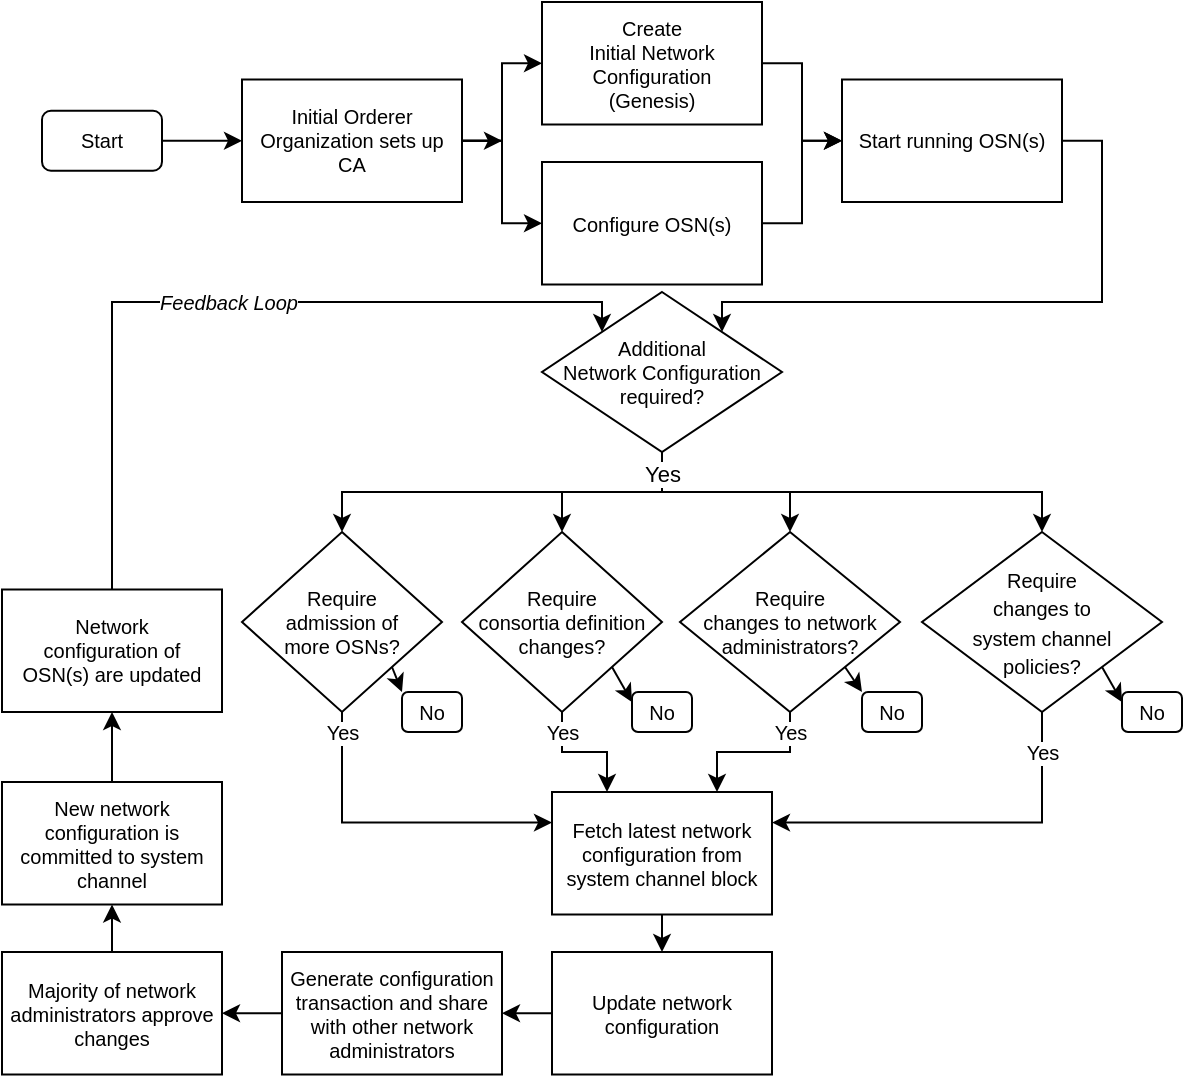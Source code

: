 <mxfile version="14.4.0" type="device"><diagram id="m3txnWhLLRiwgdK8caON" name="Page-1"><mxGraphModel dx="1422" dy="726" grid="1" gridSize="10" guides="1" tooltips="1" connect="1" arrows="1" fold="1" page="1" pageScale="1" pageWidth="827" pageHeight="1169" math="0" shadow="0"><root><mxCell id="0"/><mxCell id="1" parent="0"/><mxCell id="d6lhfHwBsDfTBOksciJi-7" style="edgeStyle=orthogonalEdgeStyle;rounded=0;orthogonalLoop=1;jettySize=auto;html=1;exitX=1;exitY=0.5;exitDx=0;exitDy=0;entryX=0;entryY=0.5;entryDx=0;entryDy=0;" edge="1" parent="1" source="d6lhfHwBsDfTBOksciJi-1" target="d6lhfHwBsDfTBOksciJi-2"><mxGeometry relative="1" as="geometry"/></mxCell><mxCell id="d6lhfHwBsDfTBOksciJi-1" value="Start" style="rounded=1;whiteSpace=wrap;html=1;fontSize=10;" vertex="1" parent="1"><mxGeometry x="40" y="74.38" width="60" height="30" as="geometry"/></mxCell><mxCell id="d6lhfHwBsDfTBOksciJi-11" style="edgeStyle=orthogonalEdgeStyle;rounded=0;orthogonalLoop=1;jettySize=auto;html=1;exitX=1;exitY=0.5;exitDx=0;exitDy=0;entryX=0;entryY=0.5;entryDx=0;entryDy=0;" edge="1" parent="1" source="d6lhfHwBsDfTBOksciJi-2" target="d6lhfHwBsDfTBOksciJi-10"><mxGeometry relative="1" as="geometry"/></mxCell><mxCell id="d6lhfHwBsDfTBOksciJi-16" style="edgeStyle=orthogonalEdgeStyle;rounded=0;orthogonalLoop=1;jettySize=auto;html=1;exitX=1;exitY=0.5;exitDx=0;exitDy=0;entryX=0;entryY=0.5;entryDx=0;entryDy=0;" edge="1" parent="1" source="d6lhfHwBsDfTBOksciJi-2" target="d6lhfHwBsDfTBOksciJi-12"><mxGeometry relative="1" as="geometry"/></mxCell><mxCell id="d6lhfHwBsDfTBOksciJi-28" style="edgeStyle=orthogonalEdgeStyle;rounded=0;orthogonalLoop=1;jettySize=auto;html=1;exitX=1;exitY=0.5;exitDx=0;exitDy=0;" edge="1" parent="1" source="d6lhfHwBsDfTBOksciJi-2"><mxGeometry relative="1" as="geometry"><mxPoint x="270.0" y="89.172" as="targetPoint"/></mxGeometry></mxCell><mxCell id="d6lhfHwBsDfTBOksciJi-2" value="Initial Orderer Organization sets up CA" style="rounded=0;whiteSpace=wrap;html=1;fontSize=10;" vertex="1" parent="1"><mxGeometry x="140" y="58.75" width="110" height="61.25" as="geometry"/></mxCell><mxCell id="d6lhfHwBsDfTBOksciJi-54" value="Yes" style="edgeStyle=orthogonalEdgeStyle;rounded=0;orthogonalLoop=1;jettySize=auto;html=1;exitX=0.5;exitY=1;exitDx=0;exitDy=0;entryX=0.75;entryY=0;entryDx=0;entryDy=0;fontSize=10;" edge="1" parent="1" source="d6lhfHwBsDfTBOksciJi-9" target="d6lhfHwBsDfTBOksciJi-35"><mxGeometry x="-0.739" relative="1" as="geometry"><mxPoint as="offset"/></mxGeometry></mxCell><mxCell id="d6lhfHwBsDfTBOksciJi-64" style="edgeStyle=none;rounded=0;orthogonalLoop=1;jettySize=auto;html=1;exitX=1;exitY=1;exitDx=0;exitDy=0;entryX=0;entryY=0;entryDx=0;entryDy=0;fontSize=10;" edge="1" parent="1" source="d6lhfHwBsDfTBOksciJi-9" target="d6lhfHwBsDfTBOksciJi-63"><mxGeometry relative="1" as="geometry"/></mxCell><mxCell id="d6lhfHwBsDfTBOksciJi-9" value="Require&lt;br style=&quot;font-size: 10px;&quot;&gt;changes to network&lt;br style=&quot;font-size: 10px;&quot;&gt;administrators?" style="rhombus;whiteSpace=wrap;html=1;fontSize=10;" vertex="1" parent="1"><mxGeometry x="359" y="285" width="110" height="90" as="geometry"/></mxCell><mxCell id="d6lhfHwBsDfTBOksciJi-18" style="edgeStyle=orthogonalEdgeStyle;rounded=0;orthogonalLoop=1;jettySize=auto;html=1;exitX=1;exitY=0.5;exitDx=0;exitDy=0;entryX=0;entryY=0.5;entryDx=0;entryDy=0;" edge="1" parent="1" source="d6lhfHwBsDfTBOksciJi-10" target="d6lhfHwBsDfTBOksciJi-17"><mxGeometry relative="1" as="geometry"/></mxCell><mxCell id="d6lhfHwBsDfTBOksciJi-10" value="Create&lt;br style=&quot;font-size: 10px&quot;&gt;Initial Network&lt;br style=&quot;font-size: 10px&quot;&gt;Configuration&lt;br style=&quot;font-size: 10px&quot;&gt;(Genesis)" style="rounded=0;whiteSpace=wrap;html=1;fontSize=10;" vertex="1" parent="1"><mxGeometry x="290" y="20" width="110" height="61.25" as="geometry"/></mxCell><mxCell id="d6lhfHwBsDfTBOksciJi-19" style="edgeStyle=orthogonalEdgeStyle;rounded=0;orthogonalLoop=1;jettySize=auto;html=1;exitX=1;exitY=0.5;exitDx=0;exitDy=0;entryX=0;entryY=0.5;entryDx=0;entryDy=0;" edge="1" parent="1" source="d6lhfHwBsDfTBOksciJi-12" target="d6lhfHwBsDfTBOksciJi-17"><mxGeometry relative="1" as="geometry"/></mxCell><mxCell id="d6lhfHwBsDfTBOksciJi-12" value="Configure OSN(s)" style="rounded=0;whiteSpace=wrap;html=1;fontSize=10;" vertex="1" parent="1"><mxGeometry x="290" y="100" width="110" height="61.25" as="geometry"/></mxCell><mxCell id="d6lhfHwBsDfTBOksciJi-48" style="edgeStyle=orthogonalEdgeStyle;rounded=0;orthogonalLoop=1;jettySize=auto;html=1;exitX=1;exitY=0.5;exitDx=0;exitDy=0;entryX=1;entryY=0;entryDx=0;entryDy=0;fontSize=10;" edge="1" parent="1" source="d6lhfHwBsDfTBOksciJi-17" target="d6lhfHwBsDfTBOksciJi-29"><mxGeometry relative="1" as="geometry"><Array as="points"><mxPoint x="570" y="89"/><mxPoint x="570" y="170"/><mxPoint x="380" y="170"/></Array></mxGeometry></mxCell><mxCell id="d6lhfHwBsDfTBOksciJi-17" value="Start running OSN(s)" style="rounded=0;whiteSpace=wrap;html=1;fontSize=10;" vertex="1" parent="1"><mxGeometry x="440" y="58.75" width="110" height="61.25" as="geometry"/></mxCell><mxCell id="d6lhfHwBsDfTBOksciJi-31" style="edgeStyle=orthogonalEdgeStyle;rounded=0;orthogonalLoop=1;jettySize=auto;html=1;exitX=0.5;exitY=1;exitDx=0;exitDy=0;entryX=0.5;entryY=0;entryDx=0;entryDy=0;" edge="1" parent="1" source="d6lhfHwBsDfTBOksciJi-29" target="d6lhfHwBsDfTBOksciJi-9"><mxGeometry relative="1" as="geometry"/></mxCell><mxCell id="d6lhfHwBsDfTBOksciJi-52" style="edgeStyle=orthogonalEdgeStyle;rounded=0;orthogonalLoop=1;jettySize=auto;html=1;exitX=0.5;exitY=1;exitDx=0;exitDy=0;entryX=0.5;entryY=0;entryDx=0;entryDy=0;fontSize=10;" edge="1" parent="1" source="d6lhfHwBsDfTBOksciJi-29" target="d6lhfHwBsDfTBOksciJi-51"><mxGeometry relative="1" as="geometry"/></mxCell><mxCell id="d6lhfHwBsDfTBOksciJi-53" style="edgeStyle=orthogonalEdgeStyle;rounded=0;orthogonalLoop=1;jettySize=auto;html=1;exitX=0.5;exitY=1;exitDx=0;exitDy=0;entryX=0.5;entryY=0;entryDx=0;entryDy=0;fontSize=10;" edge="1" parent="1" source="d6lhfHwBsDfTBOksciJi-29" target="d6lhfHwBsDfTBOksciJi-47"><mxGeometry relative="1" as="geometry"/></mxCell><mxCell id="d6lhfHwBsDfTBOksciJi-29" value="Additional&lt;br style=&quot;font-size: 10px;&quot;&gt;Network Configuration&lt;br style=&quot;font-size: 10px;&quot;&gt;required?" style="rhombus;whiteSpace=wrap;html=1;fontSize=10;" vertex="1" parent="1"><mxGeometry x="290" y="165" width="120" height="80" as="geometry"/></mxCell><mxCell id="d6lhfHwBsDfTBOksciJi-56" value="Yes" style="edgeStyle=orthogonalEdgeStyle;rounded=0;orthogonalLoop=1;jettySize=auto;html=1;exitX=0.5;exitY=1;exitDx=0;exitDy=0;entryX=0.25;entryY=0;entryDx=0;entryDy=0;fontSize=10;" edge="1" parent="1" source="d6lhfHwBsDfTBOksciJi-32" target="d6lhfHwBsDfTBOksciJi-35"><mxGeometry x="-0.68" relative="1" as="geometry"><mxPoint as="offset"/></mxGeometry></mxCell><mxCell id="d6lhfHwBsDfTBOksciJi-62" style="edgeStyle=none;rounded=0;orthogonalLoop=1;jettySize=auto;html=1;exitX=1;exitY=1;exitDx=0;exitDy=0;entryX=0;entryY=0.25;entryDx=0;entryDy=0;fontSize=10;" edge="1" parent="1" source="d6lhfHwBsDfTBOksciJi-32" target="d6lhfHwBsDfTBOksciJi-61"><mxGeometry relative="1" as="geometry"/></mxCell><mxCell id="d6lhfHwBsDfTBOksciJi-32" value="Require&lt;br style=&quot;font-size: 10px;&quot;&gt;consortia definition&lt;br style=&quot;font-size: 10px;&quot;&gt;changes?" style="rhombus;whiteSpace=wrap;html=1;fontSize=10;" vertex="1" parent="1"><mxGeometry x="250" y="285" width="100" height="90" as="geometry"/></mxCell><mxCell id="d6lhfHwBsDfTBOksciJi-68" style="edgeStyle=none;rounded=0;orthogonalLoop=1;jettySize=auto;html=1;exitX=0.5;exitY=1;exitDx=0;exitDy=0;entryX=0.5;entryY=0;entryDx=0;entryDy=0;fontSize=10;" edge="1" parent="1" source="d6lhfHwBsDfTBOksciJi-35" target="d6lhfHwBsDfTBOksciJi-67"><mxGeometry relative="1" as="geometry"/></mxCell><mxCell id="d6lhfHwBsDfTBOksciJi-35" value="Fetch latest network configuration from system channel block" style="rounded=0;whiteSpace=wrap;html=1;fontSize=10;" vertex="1" parent="1"><mxGeometry x="295" y="415" width="110" height="61.25" as="geometry"/></mxCell><mxCell id="d6lhfHwBsDfTBOksciJi-82" style="edgeStyle=none;rounded=0;orthogonalLoop=1;jettySize=auto;html=1;exitX=0.5;exitY=0;exitDx=0;exitDy=0;entryX=0.5;entryY=1;entryDx=0;entryDy=0;fontSize=10;" edge="1" parent="1" source="d6lhfHwBsDfTBOksciJi-44" target="d6lhfHwBsDfTBOksciJi-81"><mxGeometry relative="1" as="geometry"/></mxCell><mxCell id="d6lhfHwBsDfTBOksciJi-44" value="New network configuration is committed to system channel" style="rounded=0;whiteSpace=wrap;html=1;fontSize=10;" vertex="1" parent="1"><mxGeometry x="20" y="410" width="110" height="61.25" as="geometry"/></mxCell><mxCell id="d6lhfHwBsDfTBOksciJi-66" style="edgeStyle=none;rounded=0;orthogonalLoop=1;jettySize=auto;html=1;exitX=1;exitY=1;exitDx=0;exitDy=0;entryX=0;entryY=0.25;entryDx=0;entryDy=0;fontSize=10;" edge="1" parent="1" source="d6lhfHwBsDfTBOksciJi-47" target="d6lhfHwBsDfTBOksciJi-65"><mxGeometry relative="1" as="geometry"/></mxCell><mxCell id="d6lhfHwBsDfTBOksciJi-47" value="&lt;font style=&quot;font-size: 10px&quot;&gt;Require&lt;br&gt;changes to&lt;br&gt;system channel&lt;br&gt;policies?&lt;/font&gt;" style="rhombus;whiteSpace=wrap;html=1;" vertex="1" parent="1"><mxGeometry x="480" y="285" width="120" height="90" as="geometry"/></mxCell><mxCell id="d6lhfHwBsDfTBOksciJi-57" value="Yes" style="edgeStyle=orthogonalEdgeStyle;rounded=0;orthogonalLoop=1;jettySize=auto;html=1;exitX=0.5;exitY=1;exitDx=0;exitDy=0;entryX=0;entryY=0.25;entryDx=0;entryDy=0;fontSize=10;" edge="1" parent="1" source="d6lhfHwBsDfTBOksciJi-51" target="d6lhfHwBsDfTBOksciJi-35"><mxGeometry x="-0.875" relative="1" as="geometry"><mxPoint as="offset"/></mxGeometry></mxCell><mxCell id="d6lhfHwBsDfTBOksciJi-60" style="edgeStyle=none;rounded=0;orthogonalLoop=1;jettySize=auto;html=1;exitX=1;exitY=1;exitDx=0;exitDy=0;entryX=0;entryY=0;entryDx=0;entryDy=0;fontSize=10;" edge="1" parent="1" source="d6lhfHwBsDfTBOksciJi-51" target="d6lhfHwBsDfTBOksciJi-58"><mxGeometry relative="1" as="geometry"/></mxCell><mxCell id="d6lhfHwBsDfTBOksciJi-51" value="Require&lt;br&gt;admission of&lt;br&gt;more OSNs?" style="rhombus;whiteSpace=wrap;html=1;fontSize=10;" vertex="1" parent="1"><mxGeometry x="140" y="285" width="100" height="90" as="geometry"/></mxCell><mxCell id="d6lhfHwBsDfTBOksciJi-33" value="Yes" style="edgeStyle=orthogonalEdgeStyle;rounded=0;orthogonalLoop=1;jettySize=auto;html=1;exitX=0.5;exitY=1;exitDx=0;exitDy=0;entryX=0.5;entryY=0;entryDx=0;entryDy=0;" edge="1" parent="1" source="d6lhfHwBsDfTBOksciJi-29" target="d6lhfHwBsDfTBOksciJi-32"><mxGeometry x="-0.751" relative="1" as="geometry"><mxPoint as="offset"/></mxGeometry></mxCell><mxCell id="d6lhfHwBsDfTBOksciJi-55" value="Yes" style="edgeStyle=orthogonalEdgeStyle;rounded=0;orthogonalLoop=1;jettySize=auto;html=1;exitX=0.5;exitY=1;exitDx=0;exitDy=0;entryX=1;entryY=0.25;entryDx=0;entryDy=0;fontSize=10;" edge="1" parent="1" source="d6lhfHwBsDfTBOksciJi-47" target="d6lhfHwBsDfTBOksciJi-35"><mxGeometry x="-0.79" relative="1" as="geometry"><mxPoint as="offset"/></mxGeometry></mxCell><mxCell id="d6lhfHwBsDfTBOksciJi-58" value="No" style="rounded=1;whiteSpace=wrap;html=1;fontSize=10;" vertex="1" parent="1"><mxGeometry x="220" y="365" width="30" height="20" as="geometry"/></mxCell><mxCell id="d6lhfHwBsDfTBOksciJi-61" value="No" style="rounded=1;whiteSpace=wrap;html=1;fontSize=10;" vertex="1" parent="1"><mxGeometry x="335" y="365" width="30" height="20" as="geometry"/></mxCell><mxCell id="d6lhfHwBsDfTBOksciJi-63" value="No" style="rounded=1;whiteSpace=wrap;html=1;fontSize=10;" vertex="1" parent="1"><mxGeometry x="450" y="365" width="30" height="20" as="geometry"/></mxCell><mxCell id="d6lhfHwBsDfTBOksciJi-65" value="No" style="rounded=1;whiteSpace=wrap;html=1;fontSize=10;" vertex="1" parent="1"><mxGeometry x="580" y="365" width="30" height="20" as="geometry"/></mxCell><mxCell id="d6lhfHwBsDfTBOksciJi-73" style="edgeStyle=none;rounded=0;orthogonalLoop=1;jettySize=auto;html=1;exitX=0;exitY=0.5;exitDx=0;exitDy=0;entryX=1;entryY=0.5;entryDx=0;entryDy=0;fontSize=10;" edge="1" parent="1" source="d6lhfHwBsDfTBOksciJi-67" target="d6lhfHwBsDfTBOksciJi-71"><mxGeometry relative="1" as="geometry"/></mxCell><mxCell id="d6lhfHwBsDfTBOksciJi-67" value="Update network configuration" style="rounded=0;whiteSpace=wrap;html=1;fontSize=10;" vertex="1" parent="1"><mxGeometry x="295" y="495" width="110" height="61.25" as="geometry"/></mxCell><mxCell id="d6lhfHwBsDfTBOksciJi-80" style="edgeStyle=none;rounded=0;orthogonalLoop=1;jettySize=auto;html=1;exitX=0.5;exitY=0;exitDx=0;exitDy=0;entryX=0.5;entryY=1;entryDx=0;entryDy=0;fontSize=10;" edge="1" parent="1" source="d6lhfHwBsDfTBOksciJi-70" target="d6lhfHwBsDfTBOksciJi-44"><mxGeometry relative="1" as="geometry"/></mxCell><mxCell id="d6lhfHwBsDfTBOksciJi-70" value="Majority of network administrators approve changes" style="rounded=0;whiteSpace=wrap;html=1;fontSize=10;" vertex="1" parent="1"><mxGeometry x="20" y="495" width="110" height="61.25" as="geometry"/></mxCell><mxCell id="d6lhfHwBsDfTBOksciJi-74" style="edgeStyle=none;rounded=0;orthogonalLoop=1;jettySize=auto;html=1;exitX=0;exitY=0.5;exitDx=0;exitDy=0;entryX=1;entryY=0.5;entryDx=0;entryDy=0;fontSize=10;" edge="1" parent="1" source="d6lhfHwBsDfTBOksciJi-71" target="d6lhfHwBsDfTBOksciJi-70"><mxGeometry relative="1" as="geometry"/></mxCell><mxCell id="d6lhfHwBsDfTBOksciJi-71" value="Generate configuration transaction and share with other network administrators" style="rounded=0;whiteSpace=wrap;html=1;fontSize=10;" vertex="1" parent="1"><mxGeometry x="160" y="495" width="110" height="61.25" as="geometry"/></mxCell><mxCell id="d6lhfHwBsDfTBOksciJi-83" value="&lt;i&gt;Feedback Loop&lt;/i&gt;" style="edgeStyle=orthogonalEdgeStyle;rounded=0;orthogonalLoop=1;jettySize=auto;html=1;exitX=0.5;exitY=0;exitDx=0;exitDy=0;entryX=0;entryY=0;entryDx=0;entryDy=0;fontSize=10;" edge="1" parent="1" source="d6lhfHwBsDfTBOksciJi-81" target="d6lhfHwBsDfTBOksciJi-29"><mxGeometry relative="1" as="geometry"><Array as="points"><mxPoint x="75" y="170"/><mxPoint x="320" y="170"/></Array></mxGeometry></mxCell><mxCell id="d6lhfHwBsDfTBOksciJi-81" value="Network &lt;br&gt;configuration of &lt;br&gt;OSN(s) are updated" style="rounded=0;whiteSpace=wrap;html=1;fontSize=10;" vertex="1" parent="1"><mxGeometry x="20" y="313.75" width="110" height="61.25" as="geometry"/></mxCell></root></mxGraphModel></diagram></mxfile>